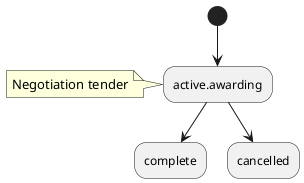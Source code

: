 @startuml
(*)--> active.awarding
note left
Negotiation tender
end note
active.awarding --> complete
active.awarding --> cancelled
@enduml